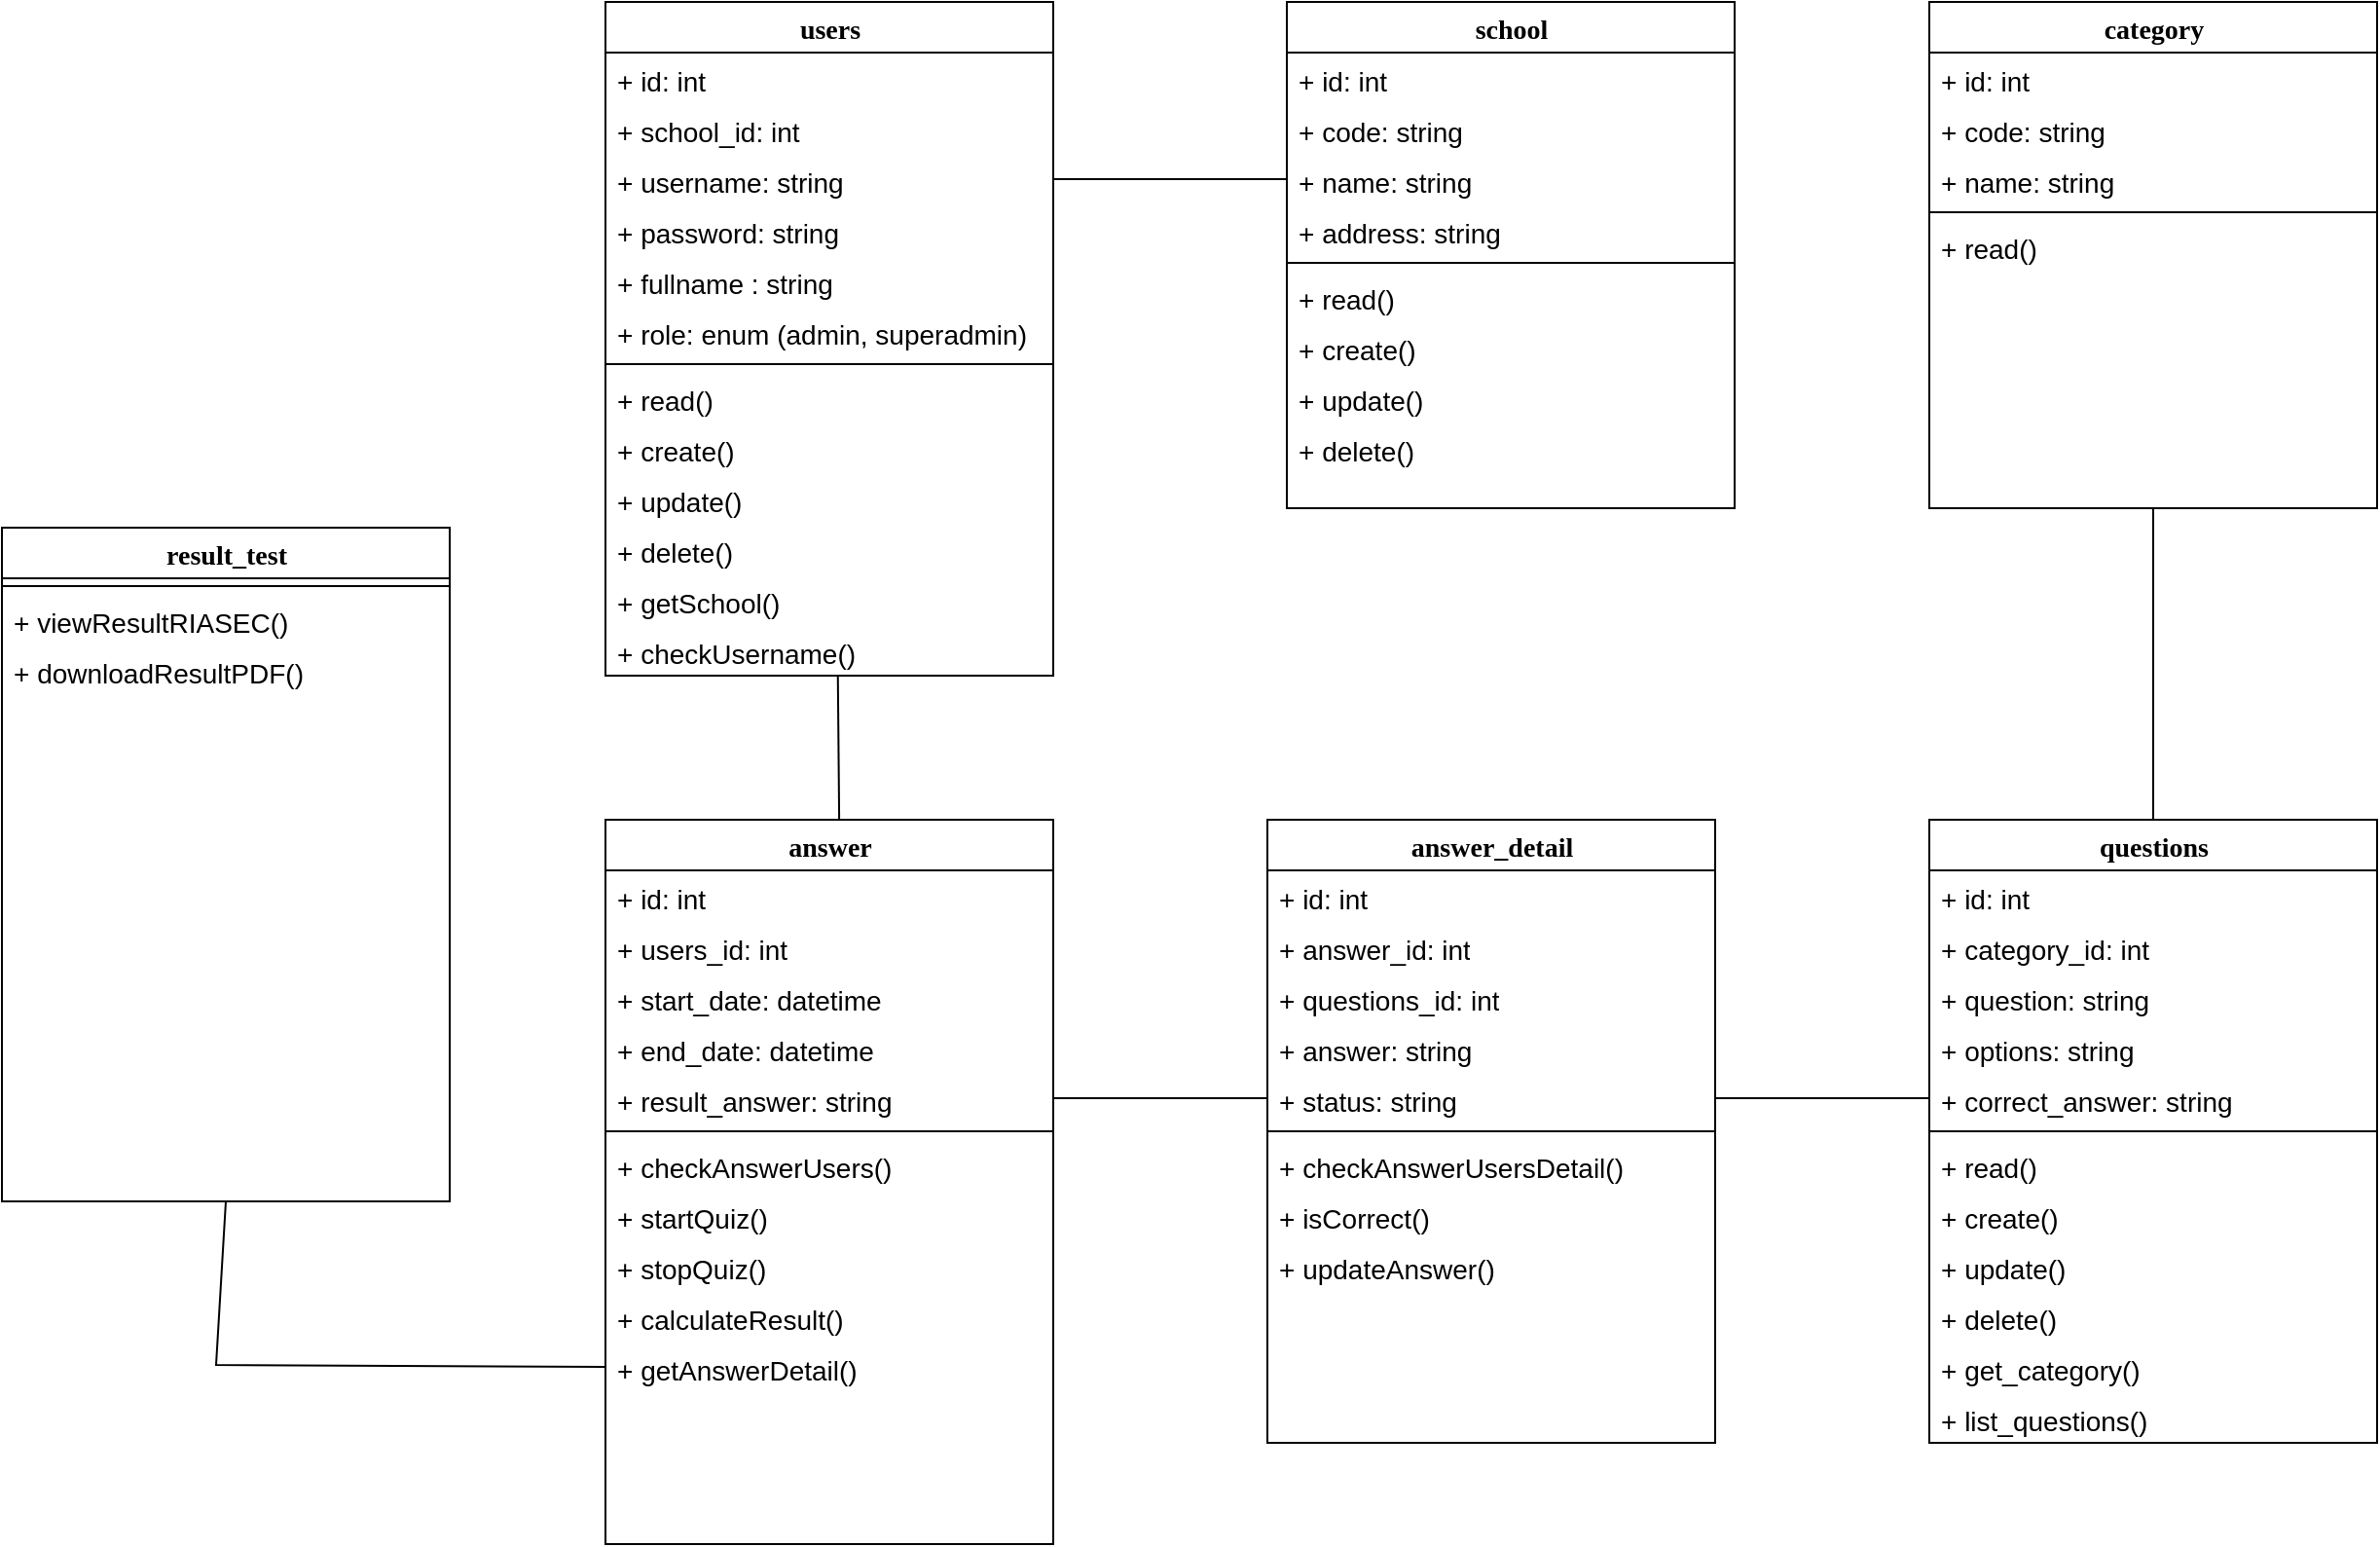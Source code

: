 <mxfile version="26.0.14">
  <diagram name="Page-1" id="eiJNHmQbO3gJ-e3sP-kb">
    <mxGraphModel dx="1105" dy="-7563" grid="1" gridSize="10" guides="1" tooltips="1" connect="1" arrows="1" fold="1" page="1" pageScale="1" pageWidth="850" pageHeight="1100" math="0" shadow="0">
      <root>
        <mxCell id="0" />
        <mxCell id="1" parent="0" />
        <mxCell id="4GbZB913ZD2X78WTab1R-1" value="users" style="swimlane;html=1;fontStyle=1;align=center;verticalAlign=top;childLayout=stackLayout;horizontal=1;startSize=26;horizontalStack=0;resizeParent=1;resizeLast=0;collapsible=1;marginBottom=0;swimlaneFillColor=#ffffff;rounded=0;shadow=0;comic=0;labelBackgroundColor=none;strokeWidth=1;fillColor=none;fontFamily=Verdana;fontSize=14;" vertex="1" parent="1">
          <mxGeometry x="240" y="7910" width="230" height="346" as="geometry" />
        </mxCell>
        <mxCell id="4GbZB913ZD2X78WTab1R-2" value="+ id: int" style="text;html=1;strokeColor=none;fillColor=none;align=left;verticalAlign=top;spacingLeft=4;spacingRight=4;whiteSpace=wrap;overflow=hidden;rotatable=0;points=[[0,0.5],[1,0.5]];portConstraint=eastwest;fontSize=14;" vertex="1" parent="4GbZB913ZD2X78WTab1R-1">
          <mxGeometry y="26" width="230" height="26" as="geometry" />
        </mxCell>
        <mxCell id="4GbZB913ZD2X78WTab1R-12" value="+ school_id: int" style="text;html=1;strokeColor=none;fillColor=none;align=left;verticalAlign=top;spacingLeft=4;spacingRight=4;whiteSpace=wrap;overflow=hidden;rotatable=0;points=[[0,0.5],[1,0.5]];portConstraint=eastwest;fontSize=14;" vertex="1" parent="4GbZB913ZD2X78WTab1R-1">
          <mxGeometry y="52" width="230" height="26" as="geometry" />
        </mxCell>
        <mxCell id="4GbZB913ZD2X78WTab1R-3" value="+ username: string" style="text;html=1;strokeColor=none;fillColor=none;align=left;verticalAlign=top;spacingLeft=4;spacingRight=4;whiteSpace=wrap;overflow=hidden;rotatable=0;points=[[0,0.5],[1,0.5]];portConstraint=eastwest;fontSize=14;" vertex="1" parent="4GbZB913ZD2X78WTab1R-1">
          <mxGeometry y="78" width="230" height="26" as="geometry" />
        </mxCell>
        <mxCell id="4GbZB913ZD2X78WTab1R-4" value="+ password&lt;span style=&quot;background-color: transparent; color: light-dark(rgb(0, 0, 0), rgb(255, 255, 255));&quot;&gt;: string&lt;/span&gt;" style="text;html=1;strokeColor=none;fillColor=none;align=left;verticalAlign=top;spacingLeft=4;spacingRight=4;whiteSpace=wrap;overflow=hidden;rotatable=0;points=[[0,0.5],[1,0.5]];portConstraint=eastwest;fontSize=14;" vertex="1" parent="4GbZB913ZD2X78WTab1R-1">
          <mxGeometry y="104" width="230" height="26" as="geometry" />
        </mxCell>
        <mxCell id="4GbZB913ZD2X78WTab1R-11" value="+ fullname : string" style="text;html=1;strokeColor=none;fillColor=none;align=left;verticalAlign=top;spacingLeft=4;spacingRight=4;whiteSpace=wrap;overflow=hidden;rotatable=0;points=[[0,0.5],[1,0.5]];portConstraint=eastwest;fontSize=14;" vertex="1" parent="4GbZB913ZD2X78WTab1R-1">
          <mxGeometry y="130" width="230" height="26" as="geometry" />
        </mxCell>
        <mxCell id="4GbZB913ZD2X78WTab1R-5" value="+ role: enum (admin, superadmin)" style="text;html=1;strokeColor=none;fillColor=none;align=left;verticalAlign=top;spacingLeft=4;spacingRight=4;whiteSpace=wrap;overflow=hidden;rotatable=0;points=[[0,0.5],[1,0.5]];portConstraint=eastwest;fontSize=14;" vertex="1" parent="4GbZB913ZD2X78WTab1R-1">
          <mxGeometry y="156" width="230" height="26" as="geometry" />
        </mxCell>
        <mxCell id="4GbZB913ZD2X78WTab1R-6" value="" style="line;html=1;strokeWidth=1;fillColor=none;align=left;verticalAlign=middle;spacingTop=-1;spacingLeft=3;spacingRight=3;rotatable=0;labelPosition=right;points=[];portConstraint=eastwest;fontSize=14;" vertex="1" parent="4GbZB913ZD2X78WTab1R-1">
          <mxGeometry y="182" width="230" height="8" as="geometry" />
        </mxCell>
        <mxCell id="4GbZB913ZD2X78WTab1R-7" value="+ read()" style="text;html=1;strokeColor=none;fillColor=none;align=left;verticalAlign=top;spacingLeft=4;spacingRight=4;whiteSpace=wrap;overflow=hidden;rotatable=0;points=[[0,0.5],[1,0.5]];portConstraint=eastwest;fontSize=14;" vertex="1" parent="4GbZB913ZD2X78WTab1R-1">
          <mxGeometry y="190" width="230" height="26" as="geometry" />
        </mxCell>
        <mxCell id="4GbZB913ZD2X78WTab1R-8" value="+ create()" style="text;html=1;strokeColor=none;fillColor=none;align=left;verticalAlign=top;spacingLeft=4;spacingRight=4;whiteSpace=wrap;overflow=hidden;rotatable=0;points=[[0,0.5],[1,0.5]];portConstraint=eastwest;fontSize=14;" vertex="1" parent="4GbZB913ZD2X78WTab1R-1">
          <mxGeometry y="216" width="230" height="26" as="geometry" />
        </mxCell>
        <mxCell id="4GbZB913ZD2X78WTab1R-9" value="+ update()" style="text;html=1;strokeColor=none;fillColor=none;align=left;verticalAlign=top;spacingLeft=4;spacingRight=4;whiteSpace=wrap;overflow=hidden;rotatable=0;points=[[0,0.5],[1,0.5]];portConstraint=eastwest;fontSize=14;" vertex="1" parent="4GbZB913ZD2X78WTab1R-1">
          <mxGeometry y="242" width="230" height="26" as="geometry" />
        </mxCell>
        <mxCell id="4GbZB913ZD2X78WTab1R-75" value="+ delete()" style="text;html=1;strokeColor=none;fillColor=none;align=left;verticalAlign=top;spacingLeft=4;spacingRight=4;whiteSpace=wrap;overflow=hidden;rotatable=0;points=[[0,0.5],[1,0.5]];portConstraint=eastwest;fontSize=14;" vertex="1" parent="4GbZB913ZD2X78WTab1R-1">
          <mxGeometry y="268" width="230" height="26" as="geometry" />
        </mxCell>
        <mxCell id="4GbZB913ZD2X78WTab1R-85" value="+ getSchool()" style="text;html=1;strokeColor=none;fillColor=none;align=left;verticalAlign=top;spacingLeft=4;spacingRight=4;whiteSpace=wrap;overflow=hidden;rotatable=0;points=[[0,0.5],[1,0.5]];portConstraint=eastwest;fontSize=14;" vertex="1" parent="4GbZB913ZD2X78WTab1R-1">
          <mxGeometry y="294" width="230" height="26" as="geometry" />
        </mxCell>
        <mxCell id="4GbZB913ZD2X78WTab1R-10" value="+ checkUsername()" style="text;html=1;strokeColor=none;fillColor=none;align=left;verticalAlign=top;spacingLeft=4;spacingRight=4;whiteSpace=wrap;overflow=hidden;rotatable=0;points=[[0,0.5],[1,0.5]];portConstraint=eastwest;fontSize=14;" vertex="1" parent="4GbZB913ZD2X78WTab1R-1">
          <mxGeometry y="320" width="230" height="26" as="geometry" />
        </mxCell>
        <mxCell id="4GbZB913ZD2X78WTab1R-13" value="school" style="swimlane;html=1;fontStyle=1;align=center;verticalAlign=top;childLayout=stackLayout;horizontal=1;startSize=26;horizontalStack=0;resizeParent=1;resizeLast=0;collapsible=1;marginBottom=0;swimlaneFillColor=#ffffff;rounded=0;shadow=0;comic=0;labelBackgroundColor=none;strokeWidth=1;fillColor=none;fontFamily=Verdana;fontSize=14;" vertex="1" parent="1">
          <mxGeometry x="590" y="7910" width="230" height="260" as="geometry" />
        </mxCell>
        <mxCell id="4GbZB913ZD2X78WTab1R-14" value="+ id: int" style="text;html=1;strokeColor=none;fillColor=none;align=left;verticalAlign=top;spacingLeft=4;spacingRight=4;whiteSpace=wrap;overflow=hidden;rotatable=0;points=[[0,0.5],[1,0.5]];portConstraint=eastwest;fontSize=14;" vertex="1" parent="4GbZB913ZD2X78WTab1R-13">
          <mxGeometry y="26" width="230" height="26" as="geometry" />
        </mxCell>
        <mxCell id="4GbZB913ZD2X78WTab1R-15" value="+ code: string" style="text;html=1;strokeColor=none;fillColor=none;align=left;verticalAlign=top;spacingLeft=4;spacingRight=4;whiteSpace=wrap;overflow=hidden;rotatable=0;points=[[0,0.5],[1,0.5]];portConstraint=eastwest;fontSize=14;" vertex="1" parent="4GbZB913ZD2X78WTab1R-13">
          <mxGeometry y="52" width="230" height="26" as="geometry" />
        </mxCell>
        <mxCell id="4GbZB913ZD2X78WTab1R-16" value="+ name&lt;span style=&quot;background-color: transparent; color: light-dark(rgb(0, 0, 0), rgb(255, 255, 255));&quot;&gt;: string&lt;/span&gt;" style="text;html=1;strokeColor=none;fillColor=none;align=left;verticalAlign=top;spacingLeft=4;spacingRight=4;whiteSpace=wrap;overflow=hidden;rotatable=0;points=[[0,0.5],[1,0.5]];portConstraint=eastwest;fontSize=14;" vertex="1" parent="4GbZB913ZD2X78WTab1R-13">
          <mxGeometry y="78" width="230" height="26" as="geometry" />
        </mxCell>
        <mxCell id="4GbZB913ZD2X78WTab1R-17" value="+ address: string" style="text;html=1;strokeColor=none;fillColor=none;align=left;verticalAlign=top;spacingLeft=4;spacingRight=4;whiteSpace=wrap;overflow=hidden;rotatable=0;points=[[0,0.5],[1,0.5]];portConstraint=eastwest;fontSize=14;" vertex="1" parent="4GbZB913ZD2X78WTab1R-13">
          <mxGeometry y="104" width="230" height="26" as="geometry" />
        </mxCell>
        <mxCell id="4GbZB913ZD2X78WTab1R-18" value="" style="line;html=1;strokeWidth=1;fillColor=none;align=left;verticalAlign=middle;spacingTop=-1;spacingLeft=3;spacingRight=3;rotatable=0;labelPosition=right;points=[];portConstraint=eastwest;fontSize=14;" vertex="1" parent="4GbZB913ZD2X78WTab1R-13">
          <mxGeometry y="130" width="230" height="8" as="geometry" />
        </mxCell>
        <mxCell id="4GbZB913ZD2X78WTab1R-19" value="+ read()" style="text;html=1;strokeColor=none;fillColor=none;align=left;verticalAlign=top;spacingLeft=4;spacingRight=4;whiteSpace=wrap;overflow=hidden;rotatable=0;points=[[0,0.5],[1,0.5]];portConstraint=eastwest;fontSize=14;" vertex="1" parent="4GbZB913ZD2X78WTab1R-13">
          <mxGeometry y="138" width="230" height="26" as="geometry" />
        </mxCell>
        <mxCell id="4GbZB913ZD2X78WTab1R-20" value="+ create()" style="text;html=1;strokeColor=none;fillColor=none;align=left;verticalAlign=top;spacingLeft=4;spacingRight=4;whiteSpace=wrap;overflow=hidden;rotatable=0;points=[[0,0.5],[1,0.5]];portConstraint=eastwest;fontSize=14;" vertex="1" parent="4GbZB913ZD2X78WTab1R-13">
          <mxGeometry y="164" width="230" height="26" as="geometry" />
        </mxCell>
        <mxCell id="4GbZB913ZD2X78WTab1R-21" value="+ update()" style="text;html=1;strokeColor=none;fillColor=none;align=left;verticalAlign=top;spacingLeft=4;spacingRight=4;whiteSpace=wrap;overflow=hidden;rotatable=0;points=[[0,0.5],[1,0.5]];portConstraint=eastwest;fontSize=14;" vertex="1" parent="4GbZB913ZD2X78WTab1R-13">
          <mxGeometry y="190" width="230" height="26" as="geometry" />
        </mxCell>
        <mxCell id="4GbZB913ZD2X78WTab1R-22" value="+ delete()" style="text;html=1;strokeColor=none;fillColor=none;align=left;verticalAlign=top;spacingLeft=4;spacingRight=4;whiteSpace=wrap;overflow=hidden;rotatable=0;points=[[0,0.5],[1,0.5]];portConstraint=eastwest;fontSize=14;" vertex="1" parent="4GbZB913ZD2X78WTab1R-13">
          <mxGeometry y="216" width="230" height="26" as="geometry" />
        </mxCell>
        <mxCell id="4GbZB913ZD2X78WTab1R-24" value="category" style="swimlane;html=1;fontStyle=1;align=center;verticalAlign=top;childLayout=stackLayout;horizontal=1;startSize=26;horizontalStack=0;resizeParent=1;resizeLast=0;collapsible=1;marginBottom=0;swimlaneFillColor=#ffffff;rounded=0;shadow=0;comic=0;labelBackgroundColor=none;strokeWidth=1;fillColor=none;fontFamily=Verdana;fontSize=14;" vertex="1" parent="1">
          <mxGeometry x="920" y="7910" width="230" height="260" as="geometry" />
        </mxCell>
        <mxCell id="4GbZB913ZD2X78WTab1R-25" value="+ id: int" style="text;html=1;strokeColor=none;fillColor=none;align=left;verticalAlign=top;spacingLeft=4;spacingRight=4;whiteSpace=wrap;overflow=hidden;rotatable=0;points=[[0,0.5],[1,0.5]];portConstraint=eastwest;fontSize=14;" vertex="1" parent="4GbZB913ZD2X78WTab1R-24">
          <mxGeometry y="26" width="230" height="26" as="geometry" />
        </mxCell>
        <mxCell id="4GbZB913ZD2X78WTab1R-26" value="+ code: string" style="text;html=1;strokeColor=none;fillColor=none;align=left;verticalAlign=top;spacingLeft=4;spacingRight=4;whiteSpace=wrap;overflow=hidden;rotatable=0;points=[[0,0.5],[1,0.5]];portConstraint=eastwest;fontSize=14;" vertex="1" parent="4GbZB913ZD2X78WTab1R-24">
          <mxGeometry y="52" width="230" height="26" as="geometry" />
        </mxCell>
        <mxCell id="4GbZB913ZD2X78WTab1R-27" value="+ name&lt;span style=&quot;background-color: transparent; color: light-dark(rgb(0, 0, 0), rgb(255, 255, 255));&quot;&gt;: string&lt;/span&gt;" style="text;html=1;strokeColor=none;fillColor=none;align=left;verticalAlign=top;spacingLeft=4;spacingRight=4;whiteSpace=wrap;overflow=hidden;rotatable=0;points=[[0,0.5],[1,0.5]];portConstraint=eastwest;fontSize=14;" vertex="1" parent="4GbZB913ZD2X78WTab1R-24">
          <mxGeometry y="78" width="230" height="26" as="geometry" />
        </mxCell>
        <mxCell id="4GbZB913ZD2X78WTab1R-29" value="" style="line;html=1;strokeWidth=1;fillColor=none;align=left;verticalAlign=middle;spacingTop=-1;spacingLeft=3;spacingRight=3;rotatable=0;labelPosition=right;points=[];portConstraint=eastwest;fontSize=14;" vertex="1" parent="4GbZB913ZD2X78WTab1R-24">
          <mxGeometry y="104" width="230" height="8" as="geometry" />
        </mxCell>
        <mxCell id="4GbZB913ZD2X78WTab1R-30" value="+ read()" style="text;html=1;strokeColor=none;fillColor=none;align=left;verticalAlign=top;spacingLeft=4;spacingRight=4;whiteSpace=wrap;overflow=hidden;rotatable=0;points=[[0,0.5],[1,0.5]];portConstraint=eastwest;fontSize=14;" vertex="1" parent="4GbZB913ZD2X78WTab1R-24">
          <mxGeometry y="112" width="230" height="26" as="geometry" />
        </mxCell>
        <mxCell id="4GbZB913ZD2X78WTab1R-34" value="questions" style="swimlane;html=1;fontStyle=1;align=center;verticalAlign=top;childLayout=stackLayout;horizontal=1;startSize=26;horizontalStack=0;resizeParent=1;resizeLast=0;collapsible=1;marginBottom=0;swimlaneFillColor=#ffffff;rounded=0;shadow=0;comic=0;labelBackgroundColor=none;strokeWidth=1;fillColor=none;fontFamily=Verdana;fontSize=14;" vertex="1" parent="1">
          <mxGeometry x="920" y="8330" width="230" height="320" as="geometry" />
        </mxCell>
        <mxCell id="4GbZB913ZD2X78WTab1R-35" value="+ id: int" style="text;html=1;strokeColor=none;fillColor=none;align=left;verticalAlign=top;spacingLeft=4;spacingRight=4;whiteSpace=wrap;overflow=hidden;rotatable=0;points=[[0,0.5],[1,0.5]];portConstraint=eastwest;fontSize=14;" vertex="1" parent="4GbZB913ZD2X78WTab1R-34">
          <mxGeometry y="26" width="230" height="26" as="geometry" />
        </mxCell>
        <mxCell id="4GbZB913ZD2X78WTab1R-36" value="+ category_id: int" style="text;html=1;strokeColor=none;fillColor=none;align=left;verticalAlign=top;spacingLeft=4;spacingRight=4;whiteSpace=wrap;overflow=hidden;rotatable=0;points=[[0,0.5],[1,0.5]];portConstraint=eastwest;fontSize=14;" vertex="1" parent="4GbZB913ZD2X78WTab1R-34">
          <mxGeometry y="52" width="230" height="26" as="geometry" />
        </mxCell>
        <mxCell id="4GbZB913ZD2X78WTab1R-37" value="+ question&lt;span style=&quot;background-color: transparent; color: light-dark(rgb(0, 0, 0), rgb(255, 255, 255));&quot;&gt;: string&lt;/span&gt;" style="text;html=1;strokeColor=none;fillColor=none;align=left;verticalAlign=top;spacingLeft=4;spacingRight=4;whiteSpace=wrap;overflow=hidden;rotatable=0;points=[[0,0.5],[1,0.5]];portConstraint=eastwest;fontSize=14;" vertex="1" parent="4GbZB913ZD2X78WTab1R-34">
          <mxGeometry y="78" width="230" height="26" as="geometry" />
        </mxCell>
        <mxCell id="4GbZB913ZD2X78WTab1R-43" value="+ options&lt;span style=&quot;background-color: transparent; color: light-dark(rgb(0, 0, 0), rgb(255, 255, 255));&quot;&gt;: string&lt;/span&gt;" style="text;html=1;strokeColor=none;fillColor=none;align=left;verticalAlign=top;spacingLeft=4;spacingRight=4;whiteSpace=wrap;overflow=hidden;rotatable=0;points=[[0,0.5],[1,0.5]];portConstraint=eastwest;fontSize=14;" vertex="1" parent="4GbZB913ZD2X78WTab1R-34">
          <mxGeometry y="104" width="230" height="26" as="geometry" />
        </mxCell>
        <mxCell id="4GbZB913ZD2X78WTab1R-44" value="+ correct_answer&lt;span style=&quot;background-color: transparent; color: light-dark(rgb(0, 0, 0), rgb(255, 255, 255));&quot;&gt;: string&lt;/span&gt;" style="text;html=1;strokeColor=none;fillColor=none;align=left;verticalAlign=top;spacingLeft=4;spacingRight=4;whiteSpace=wrap;overflow=hidden;rotatable=0;points=[[0,0.5],[1,0.5]];portConstraint=eastwest;fontSize=14;" vertex="1" parent="4GbZB913ZD2X78WTab1R-34">
          <mxGeometry y="130" width="230" height="26" as="geometry" />
        </mxCell>
        <mxCell id="4GbZB913ZD2X78WTab1R-38" value="" style="line;html=1;strokeWidth=1;fillColor=none;align=left;verticalAlign=middle;spacingTop=-1;spacingLeft=3;spacingRight=3;rotatable=0;labelPosition=right;points=[];portConstraint=eastwest;fontSize=14;" vertex="1" parent="4GbZB913ZD2X78WTab1R-34">
          <mxGeometry y="156" width="230" height="8" as="geometry" />
        </mxCell>
        <mxCell id="4GbZB913ZD2X78WTab1R-39" value="+ read()" style="text;html=1;strokeColor=none;fillColor=none;align=left;verticalAlign=top;spacingLeft=4;spacingRight=4;whiteSpace=wrap;overflow=hidden;rotatable=0;points=[[0,0.5],[1,0.5]];portConstraint=eastwest;fontSize=14;" vertex="1" parent="4GbZB913ZD2X78WTab1R-34">
          <mxGeometry y="164" width="230" height="26" as="geometry" />
        </mxCell>
        <mxCell id="4GbZB913ZD2X78WTab1R-40" value="+ create()" style="text;html=1;strokeColor=none;fillColor=none;align=left;verticalAlign=top;spacingLeft=4;spacingRight=4;whiteSpace=wrap;overflow=hidden;rotatable=0;points=[[0,0.5],[1,0.5]];portConstraint=eastwest;fontSize=14;" vertex="1" parent="4GbZB913ZD2X78WTab1R-34">
          <mxGeometry y="190" width="230" height="26" as="geometry" />
        </mxCell>
        <mxCell id="4GbZB913ZD2X78WTab1R-41" value="+ update()" style="text;html=1;strokeColor=none;fillColor=none;align=left;verticalAlign=top;spacingLeft=4;spacingRight=4;whiteSpace=wrap;overflow=hidden;rotatable=0;points=[[0,0.5],[1,0.5]];portConstraint=eastwest;fontSize=14;" vertex="1" parent="4GbZB913ZD2X78WTab1R-34">
          <mxGeometry y="216" width="230" height="26" as="geometry" />
        </mxCell>
        <mxCell id="4GbZB913ZD2X78WTab1R-42" value="+ delete()" style="text;html=1;strokeColor=none;fillColor=none;align=left;verticalAlign=top;spacingLeft=4;spacingRight=4;whiteSpace=wrap;overflow=hidden;rotatable=0;points=[[0,0.5],[1,0.5]];portConstraint=eastwest;fontSize=14;" vertex="1" parent="4GbZB913ZD2X78WTab1R-34">
          <mxGeometry y="242" width="230" height="26" as="geometry" />
        </mxCell>
        <mxCell id="4GbZB913ZD2X78WTab1R-84" value="+ get_category()" style="text;html=1;strokeColor=none;fillColor=none;align=left;verticalAlign=top;spacingLeft=4;spacingRight=4;whiteSpace=wrap;overflow=hidden;rotatable=0;points=[[0,0.5],[1,0.5]];portConstraint=eastwest;fontSize=14;" vertex="1" parent="4GbZB913ZD2X78WTab1R-34">
          <mxGeometry y="268" width="230" height="26" as="geometry" />
        </mxCell>
        <mxCell id="4GbZB913ZD2X78WTab1R-82" value="+ list_questions()" style="text;html=1;strokeColor=none;fillColor=none;align=left;verticalAlign=top;spacingLeft=4;spacingRight=4;whiteSpace=wrap;overflow=hidden;rotatable=0;points=[[0,0.5],[1,0.5]];portConstraint=eastwest;fontSize=14;" vertex="1" parent="4GbZB913ZD2X78WTab1R-34">
          <mxGeometry y="294" width="230" height="26" as="geometry" />
        </mxCell>
        <mxCell id="4GbZB913ZD2X78WTab1R-45" value="" style="endArrow=none;html=1;rounded=0;entryX=0.5;entryY=1;entryDx=0;entryDy=0;exitX=0.5;exitY=0;exitDx=0;exitDy=0;" edge="1" parent="1" source="4GbZB913ZD2X78WTab1R-34" target="4GbZB913ZD2X78WTab1R-24">
          <mxGeometry width="50" height="50" relative="1" as="geometry">
            <mxPoint x="960" y="8250" as="sourcePoint" />
            <mxPoint x="1010" y="8200" as="targetPoint" />
          </mxGeometry>
        </mxCell>
        <mxCell id="4GbZB913ZD2X78WTab1R-46" value="answer" style="swimlane;html=1;fontStyle=1;align=center;verticalAlign=top;childLayout=stackLayout;horizontal=1;startSize=26;horizontalStack=0;resizeParent=1;resizeLast=0;collapsible=1;marginBottom=0;swimlaneFillColor=#ffffff;rounded=0;shadow=0;comic=0;labelBackgroundColor=none;strokeWidth=1;fillColor=none;fontFamily=Verdana;fontSize=14;" vertex="1" parent="1">
          <mxGeometry x="240" y="8330" width="230" height="372" as="geometry" />
        </mxCell>
        <mxCell id="4GbZB913ZD2X78WTab1R-47" value="+ id: int" style="text;html=1;strokeColor=none;fillColor=none;align=left;verticalAlign=top;spacingLeft=4;spacingRight=4;whiteSpace=wrap;overflow=hidden;rotatable=0;points=[[0,0.5],[1,0.5]];portConstraint=eastwest;fontSize=14;" vertex="1" parent="4GbZB913ZD2X78WTab1R-46">
          <mxGeometry y="26" width="230" height="26" as="geometry" />
        </mxCell>
        <mxCell id="4GbZB913ZD2X78WTab1R-48" value="+ users_id: int" style="text;html=1;strokeColor=none;fillColor=none;align=left;verticalAlign=top;spacingLeft=4;spacingRight=4;whiteSpace=wrap;overflow=hidden;rotatable=0;points=[[0,0.5],[1,0.5]];portConstraint=eastwest;fontSize=14;" vertex="1" parent="4GbZB913ZD2X78WTab1R-46">
          <mxGeometry y="52" width="230" height="26" as="geometry" />
        </mxCell>
        <mxCell id="4GbZB913ZD2X78WTab1R-49" value="+ start_date: datetime" style="text;html=1;strokeColor=none;fillColor=none;align=left;verticalAlign=top;spacingLeft=4;spacingRight=4;whiteSpace=wrap;overflow=hidden;rotatable=0;points=[[0,0.5],[1,0.5]];portConstraint=eastwest;fontSize=14;" vertex="1" parent="4GbZB913ZD2X78WTab1R-46">
          <mxGeometry y="78" width="230" height="26" as="geometry" />
        </mxCell>
        <mxCell id="4GbZB913ZD2X78WTab1R-50" value="+ end_date&lt;span style=&quot;background-color: transparent; color: light-dark(rgb(0, 0, 0), rgb(255, 255, 255));&quot;&gt;: datetime&lt;/span&gt;" style="text;html=1;strokeColor=none;fillColor=none;align=left;verticalAlign=top;spacingLeft=4;spacingRight=4;whiteSpace=wrap;overflow=hidden;rotatable=0;points=[[0,0.5],[1,0.5]];portConstraint=eastwest;fontSize=14;" vertex="1" parent="4GbZB913ZD2X78WTab1R-46">
          <mxGeometry y="104" width="230" height="26" as="geometry" />
        </mxCell>
        <mxCell id="4GbZB913ZD2X78WTab1R-51" value="+ result_answer: string" style="text;html=1;strokeColor=none;fillColor=none;align=left;verticalAlign=top;spacingLeft=4;spacingRight=4;whiteSpace=wrap;overflow=hidden;rotatable=0;points=[[0,0.5],[1,0.5]];portConstraint=eastwest;fontSize=14;" vertex="1" parent="4GbZB913ZD2X78WTab1R-46">
          <mxGeometry y="130" width="230" height="26" as="geometry" />
        </mxCell>
        <mxCell id="4GbZB913ZD2X78WTab1R-53" value="" style="line;html=1;strokeWidth=1;fillColor=none;align=left;verticalAlign=middle;spacingTop=-1;spacingLeft=3;spacingRight=3;rotatable=0;labelPosition=right;points=[];portConstraint=eastwest;fontSize=14;" vertex="1" parent="4GbZB913ZD2X78WTab1R-46">
          <mxGeometry y="156" width="230" height="8" as="geometry" />
        </mxCell>
        <mxCell id="4GbZB913ZD2X78WTab1R-60" value="+ checkAnswerUsers()" style="text;html=1;strokeColor=none;fillColor=none;align=left;verticalAlign=top;spacingLeft=4;spacingRight=4;whiteSpace=wrap;overflow=hidden;rotatable=0;points=[[0,0.5],[1,0.5]];portConstraint=eastwest;fontSize=14;" vertex="1" parent="4GbZB913ZD2X78WTab1R-46">
          <mxGeometry y="164" width="230" height="26" as="geometry" />
        </mxCell>
        <mxCell id="4GbZB913ZD2X78WTab1R-76" value="+ startQuiz()" style="text;html=1;strokeColor=none;fillColor=none;align=left;verticalAlign=top;spacingLeft=4;spacingRight=4;whiteSpace=wrap;overflow=hidden;rotatable=0;points=[[0,0.5],[1,0.5]];portConstraint=eastwest;fontSize=14;" vertex="1" parent="4GbZB913ZD2X78WTab1R-46">
          <mxGeometry y="190" width="230" height="26" as="geometry" />
        </mxCell>
        <mxCell id="4GbZB913ZD2X78WTab1R-77" value="+ stopQuiz()" style="text;html=1;strokeColor=none;fillColor=none;align=left;verticalAlign=top;spacingLeft=4;spacingRight=4;whiteSpace=wrap;overflow=hidden;rotatable=0;points=[[0,0.5],[1,0.5]];portConstraint=eastwest;fontSize=14;" vertex="1" parent="4GbZB913ZD2X78WTab1R-46">
          <mxGeometry y="216" width="230" height="26" as="geometry" />
        </mxCell>
        <mxCell id="4GbZB913ZD2X78WTab1R-78" value="+ calculateResult()" style="text;html=1;strokeColor=none;fillColor=none;align=left;verticalAlign=top;spacingLeft=4;spacingRight=4;whiteSpace=wrap;overflow=hidden;rotatable=0;points=[[0,0.5],[1,0.5]];portConstraint=eastwest;fontSize=14;" vertex="1" parent="4GbZB913ZD2X78WTab1R-46">
          <mxGeometry y="242" width="230" height="26" as="geometry" />
        </mxCell>
        <mxCell id="4GbZB913ZD2X78WTab1R-81" value="+ getAnswerDetail()" style="text;html=1;strokeColor=none;fillColor=none;align=left;verticalAlign=top;spacingLeft=4;spacingRight=4;whiteSpace=wrap;overflow=hidden;rotatable=0;points=[[0,0.5],[1,0.5]];portConstraint=eastwest;fontSize=14;" vertex="1" parent="4GbZB913ZD2X78WTab1R-46">
          <mxGeometry y="268" width="230" height="26" as="geometry" />
        </mxCell>
        <mxCell id="4GbZB913ZD2X78WTab1R-58" value="" style="endArrow=none;html=1;rounded=0;entryX=0.519;entryY=0.979;entryDx=0;entryDy=0;entryPerimeter=0;exitX=0.522;exitY=0.001;exitDx=0;exitDy=0;exitPerimeter=0;" edge="1" parent="1" source="4GbZB913ZD2X78WTab1R-46" target="4GbZB913ZD2X78WTab1R-10">
          <mxGeometry width="50" height="50" relative="1" as="geometry">
            <mxPoint x="590" y="8270" as="sourcePoint" />
            <mxPoint x="640" y="8220" as="targetPoint" />
          </mxGeometry>
        </mxCell>
        <mxCell id="4GbZB913ZD2X78WTab1R-62" value="" style="endArrow=none;html=1;rounded=0;entryX=0;entryY=0.5;entryDx=0;entryDy=0;exitX=1;exitY=0.5;exitDx=0;exitDy=0;" edge="1" parent="1" source="4GbZB913ZD2X78WTab1R-3" target="4GbZB913ZD2X78WTab1R-16">
          <mxGeometry width="50" height="50" relative="1" as="geometry">
            <mxPoint x="520" y="8070" as="sourcePoint" />
            <mxPoint x="570" y="8020" as="targetPoint" />
          </mxGeometry>
        </mxCell>
        <mxCell id="4GbZB913ZD2X78WTab1R-63" value="answer_detail" style="swimlane;html=1;fontStyle=1;align=center;verticalAlign=top;childLayout=stackLayout;horizontal=1;startSize=26;horizontalStack=0;resizeParent=1;resizeLast=0;collapsible=1;marginBottom=0;swimlaneFillColor=#ffffff;rounded=0;shadow=0;comic=0;labelBackgroundColor=none;strokeWidth=1;fillColor=none;fontFamily=Verdana;fontSize=14;" vertex="1" parent="1">
          <mxGeometry x="580" y="8330" width="230" height="320" as="geometry" />
        </mxCell>
        <mxCell id="4GbZB913ZD2X78WTab1R-64" value="+ id: int" style="text;html=1;strokeColor=none;fillColor=none;align=left;verticalAlign=top;spacingLeft=4;spacingRight=4;whiteSpace=wrap;overflow=hidden;rotatable=0;points=[[0,0.5],[1,0.5]];portConstraint=eastwest;fontSize=14;" vertex="1" parent="4GbZB913ZD2X78WTab1R-63">
          <mxGeometry y="26" width="230" height="26" as="geometry" />
        </mxCell>
        <mxCell id="4GbZB913ZD2X78WTab1R-65" value="+ answer_id: int" style="text;html=1;strokeColor=none;fillColor=none;align=left;verticalAlign=top;spacingLeft=4;spacingRight=4;whiteSpace=wrap;overflow=hidden;rotatable=0;points=[[0,0.5],[1,0.5]];portConstraint=eastwest;fontSize=14;" vertex="1" parent="4GbZB913ZD2X78WTab1R-63">
          <mxGeometry y="52" width="230" height="26" as="geometry" />
        </mxCell>
        <mxCell id="4GbZB913ZD2X78WTab1R-66" value="+ questions_id: int" style="text;html=1;strokeColor=none;fillColor=none;align=left;verticalAlign=top;spacingLeft=4;spacingRight=4;whiteSpace=wrap;overflow=hidden;rotatable=0;points=[[0,0.5],[1,0.5]];portConstraint=eastwest;fontSize=14;" vertex="1" parent="4GbZB913ZD2X78WTab1R-63">
          <mxGeometry y="78" width="230" height="26" as="geometry" />
        </mxCell>
        <mxCell id="4GbZB913ZD2X78WTab1R-67" value="+ answer&lt;span style=&quot;background-color: transparent; color: light-dark(rgb(0, 0, 0), rgb(255, 255, 255));&quot;&gt;: string&lt;/span&gt;" style="text;html=1;strokeColor=none;fillColor=none;align=left;verticalAlign=top;spacingLeft=4;spacingRight=4;whiteSpace=wrap;overflow=hidden;rotatable=0;points=[[0,0.5],[1,0.5]];portConstraint=eastwest;fontSize=14;" vertex="1" parent="4GbZB913ZD2X78WTab1R-63">
          <mxGeometry y="104" width="230" height="26" as="geometry" />
        </mxCell>
        <mxCell id="4GbZB913ZD2X78WTab1R-68" value="+ status: string" style="text;html=1;strokeColor=none;fillColor=none;align=left;verticalAlign=top;spacingLeft=4;spacingRight=4;whiteSpace=wrap;overflow=hidden;rotatable=0;points=[[0,0.5],[1,0.5]];portConstraint=eastwest;fontSize=14;" vertex="1" parent="4GbZB913ZD2X78WTab1R-63">
          <mxGeometry y="130" width="230" height="26" as="geometry" />
        </mxCell>
        <mxCell id="4GbZB913ZD2X78WTab1R-69" value="" style="line;html=1;strokeWidth=1;fillColor=none;align=left;verticalAlign=middle;spacingTop=-1;spacingLeft=3;spacingRight=3;rotatable=0;labelPosition=right;points=[];portConstraint=eastwest;fontSize=14;" vertex="1" parent="4GbZB913ZD2X78WTab1R-63">
          <mxGeometry y="156" width="230" height="8" as="geometry" />
        </mxCell>
        <mxCell id="4GbZB913ZD2X78WTab1R-74" value="+ checkAnswerUsersDetail()" style="text;html=1;strokeColor=none;fillColor=none;align=left;verticalAlign=top;spacingLeft=4;spacingRight=4;whiteSpace=wrap;overflow=hidden;rotatable=0;points=[[0,0.5],[1,0.5]];portConstraint=eastwest;fontSize=14;" vertex="1" parent="4GbZB913ZD2X78WTab1R-63">
          <mxGeometry y="164" width="230" height="26" as="geometry" />
        </mxCell>
        <mxCell id="4GbZB913ZD2X78WTab1R-79" value="+ isCorrect()" style="text;html=1;strokeColor=none;fillColor=none;align=left;verticalAlign=top;spacingLeft=4;spacingRight=4;whiteSpace=wrap;overflow=hidden;rotatable=0;points=[[0,0.5],[1,0.5]];portConstraint=eastwest;fontSize=14;" vertex="1" parent="4GbZB913ZD2X78WTab1R-63">
          <mxGeometry y="190" width="230" height="26" as="geometry" />
        </mxCell>
        <mxCell id="4GbZB913ZD2X78WTab1R-80" value="+ updateAnswer()" style="text;html=1;strokeColor=none;fillColor=none;align=left;verticalAlign=top;spacingLeft=4;spacingRight=4;whiteSpace=wrap;overflow=hidden;rotatable=0;points=[[0,0.5],[1,0.5]];portConstraint=eastwest;fontSize=14;" vertex="1" parent="4GbZB913ZD2X78WTab1R-63">
          <mxGeometry y="216" width="230" height="26" as="geometry" />
        </mxCell>
        <mxCell id="4GbZB913ZD2X78WTab1R-86" value="" style="endArrow=none;html=1;rounded=0;entryX=0;entryY=0.5;entryDx=0;entryDy=0;exitX=1;exitY=0.5;exitDx=0;exitDy=0;" edge="1" parent="1" source="4GbZB913ZD2X78WTab1R-51" target="4GbZB913ZD2X78WTab1R-68">
          <mxGeometry width="50" height="50" relative="1" as="geometry">
            <mxPoint x="500" y="8540" as="sourcePoint" />
            <mxPoint x="550" y="8490" as="targetPoint" />
          </mxGeometry>
        </mxCell>
        <mxCell id="4GbZB913ZD2X78WTab1R-87" value="" style="endArrow=none;html=1;rounded=0;entryX=0;entryY=0.5;entryDx=0;entryDy=0;exitX=1;exitY=0.5;exitDx=0;exitDy=0;" edge="1" parent="1" source="4GbZB913ZD2X78WTab1R-68" target="4GbZB913ZD2X78WTab1R-44">
          <mxGeometry width="50" height="50" relative="1" as="geometry">
            <mxPoint x="830" y="8530" as="sourcePoint" />
            <mxPoint x="880" y="8480" as="targetPoint" />
          </mxGeometry>
        </mxCell>
        <mxCell id="4GbZB913ZD2X78WTab1R-88" value="result_test" style="swimlane;html=1;fontStyle=1;align=center;verticalAlign=top;childLayout=stackLayout;horizontal=1;startSize=26;horizontalStack=0;resizeParent=1;resizeLast=0;collapsible=1;marginBottom=0;swimlaneFillColor=#ffffff;rounded=0;shadow=0;comic=0;labelBackgroundColor=none;strokeWidth=1;fillColor=none;fontFamily=Verdana;fontSize=14;" vertex="1" parent="1">
          <mxGeometry x="-70" y="8180" width="230" height="346" as="geometry" />
        </mxCell>
        <mxCell id="4GbZB913ZD2X78WTab1R-95" value="" style="line;html=1;strokeWidth=1;fillColor=none;align=left;verticalAlign=middle;spacingTop=-1;spacingLeft=3;spacingRight=3;rotatable=0;labelPosition=right;points=[];portConstraint=eastwest;fontSize=14;" vertex="1" parent="4GbZB913ZD2X78WTab1R-88">
          <mxGeometry y="26" width="230" height="8" as="geometry" />
        </mxCell>
        <mxCell id="4GbZB913ZD2X78WTab1R-96" value="+ viewResultRIASEC()" style="text;html=1;strokeColor=none;fillColor=none;align=left;verticalAlign=top;spacingLeft=4;spacingRight=4;whiteSpace=wrap;overflow=hidden;rotatable=0;points=[[0,0.5],[1,0.5]];portConstraint=eastwest;fontSize=14;" vertex="1" parent="4GbZB913ZD2X78WTab1R-88">
          <mxGeometry y="34" width="230" height="26" as="geometry" />
        </mxCell>
        <mxCell id="4GbZB913ZD2X78WTab1R-97" value="+ downloadResultPDF()" style="text;html=1;strokeColor=none;fillColor=none;align=left;verticalAlign=top;spacingLeft=4;spacingRight=4;whiteSpace=wrap;overflow=hidden;rotatable=0;points=[[0,0.5],[1,0.5]];portConstraint=eastwest;fontSize=14;" vertex="1" parent="4GbZB913ZD2X78WTab1R-88">
          <mxGeometry y="60" width="230" height="26" as="geometry" />
        </mxCell>
        <mxCell id="4GbZB913ZD2X78WTab1R-103" value="" style="endArrow=none;html=1;rounded=0;exitX=0;exitY=0.5;exitDx=0;exitDy=0;entryX=0.5;entryY=1;entryDx=0;entryDy=0;" edge="1" parent="1" source="4GbZB913ZD2X78WTab1R-81" target="4GbZB913ZD2X78WTab1R-88">
          <mxGeometry width="50" height="50" relative="1" as="geometry">
            <mxPoint y="8620" as="sourcePoint" />
            <mxPoint y="8530" as="targetPoint" />
            <Array as="points">
              <mxPoint x="40" y="8610" />
            </Array>
          </mxGeometry>
        </mxCell>
      </root>
    </mxGraphModel>
  </diagram>
</mxfile>
